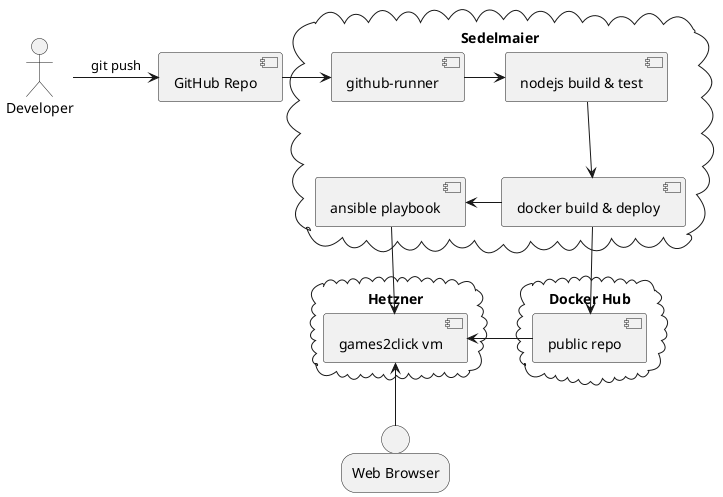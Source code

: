 @startuml

actor "Developer"
component "GitHub Repo"
cloud "Sedelmaier"{
    component "github-runner"
    component "nodejs build & test"
    component "docker build & deploy"
    component "ansible playbook"
}

cloud "Docker Hub"{
    component "public repo"
}

cloud "Hetzner"{
    component "games2click vm"
}
person "Web Browser"

"Developer" -> "GitHub Repo" : git push
"GitHub Repo" -r-> "github-runner"
"github-runner" -> "nodejs build & test"
"nodejs build & test" -d-> "docker build & deploy"
"docker build & deploy" -d-> "public repo"
"docker build & deploy" -l-> "ansible playbook"
"ansible playbook" -d-> "games2click vm"
"games2click vm" <- "public repo"
"Web Browser" -u-> "games2click vm"
@enduml
